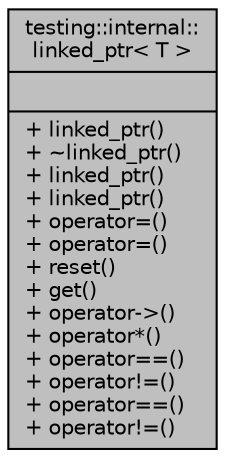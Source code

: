 digraph "testing::internal::linked_ptr&lt; T &gt;"
{
 // LATEX_PDF_SIZE
  edge [fontname="Helvetica",fontsize="10",labelfontname="Helvetica",labelfontsize="10"];
  node [fontname="Helvetica",fontsize="10",shape=record];
  Node1 [label="{testing::internal::\llinked_ptr\< T \>\n||+ linked_ptr()\l+ ~linked_ptr()\l+ linked_ptr()\l+ linked_ptr()\l+ operator=()\l+ operator=()\l+ reset()\l+ get()\l+ operator-\>()\l+ operator*()\l+ operator==()\l+ operator!=()\l+ operator==()\l+ operator!=()\l}",height=0.2,width=0.4,color="black", fillcolor="grey75", style="filled", fontcolor="black",tooltip=" "];
}
